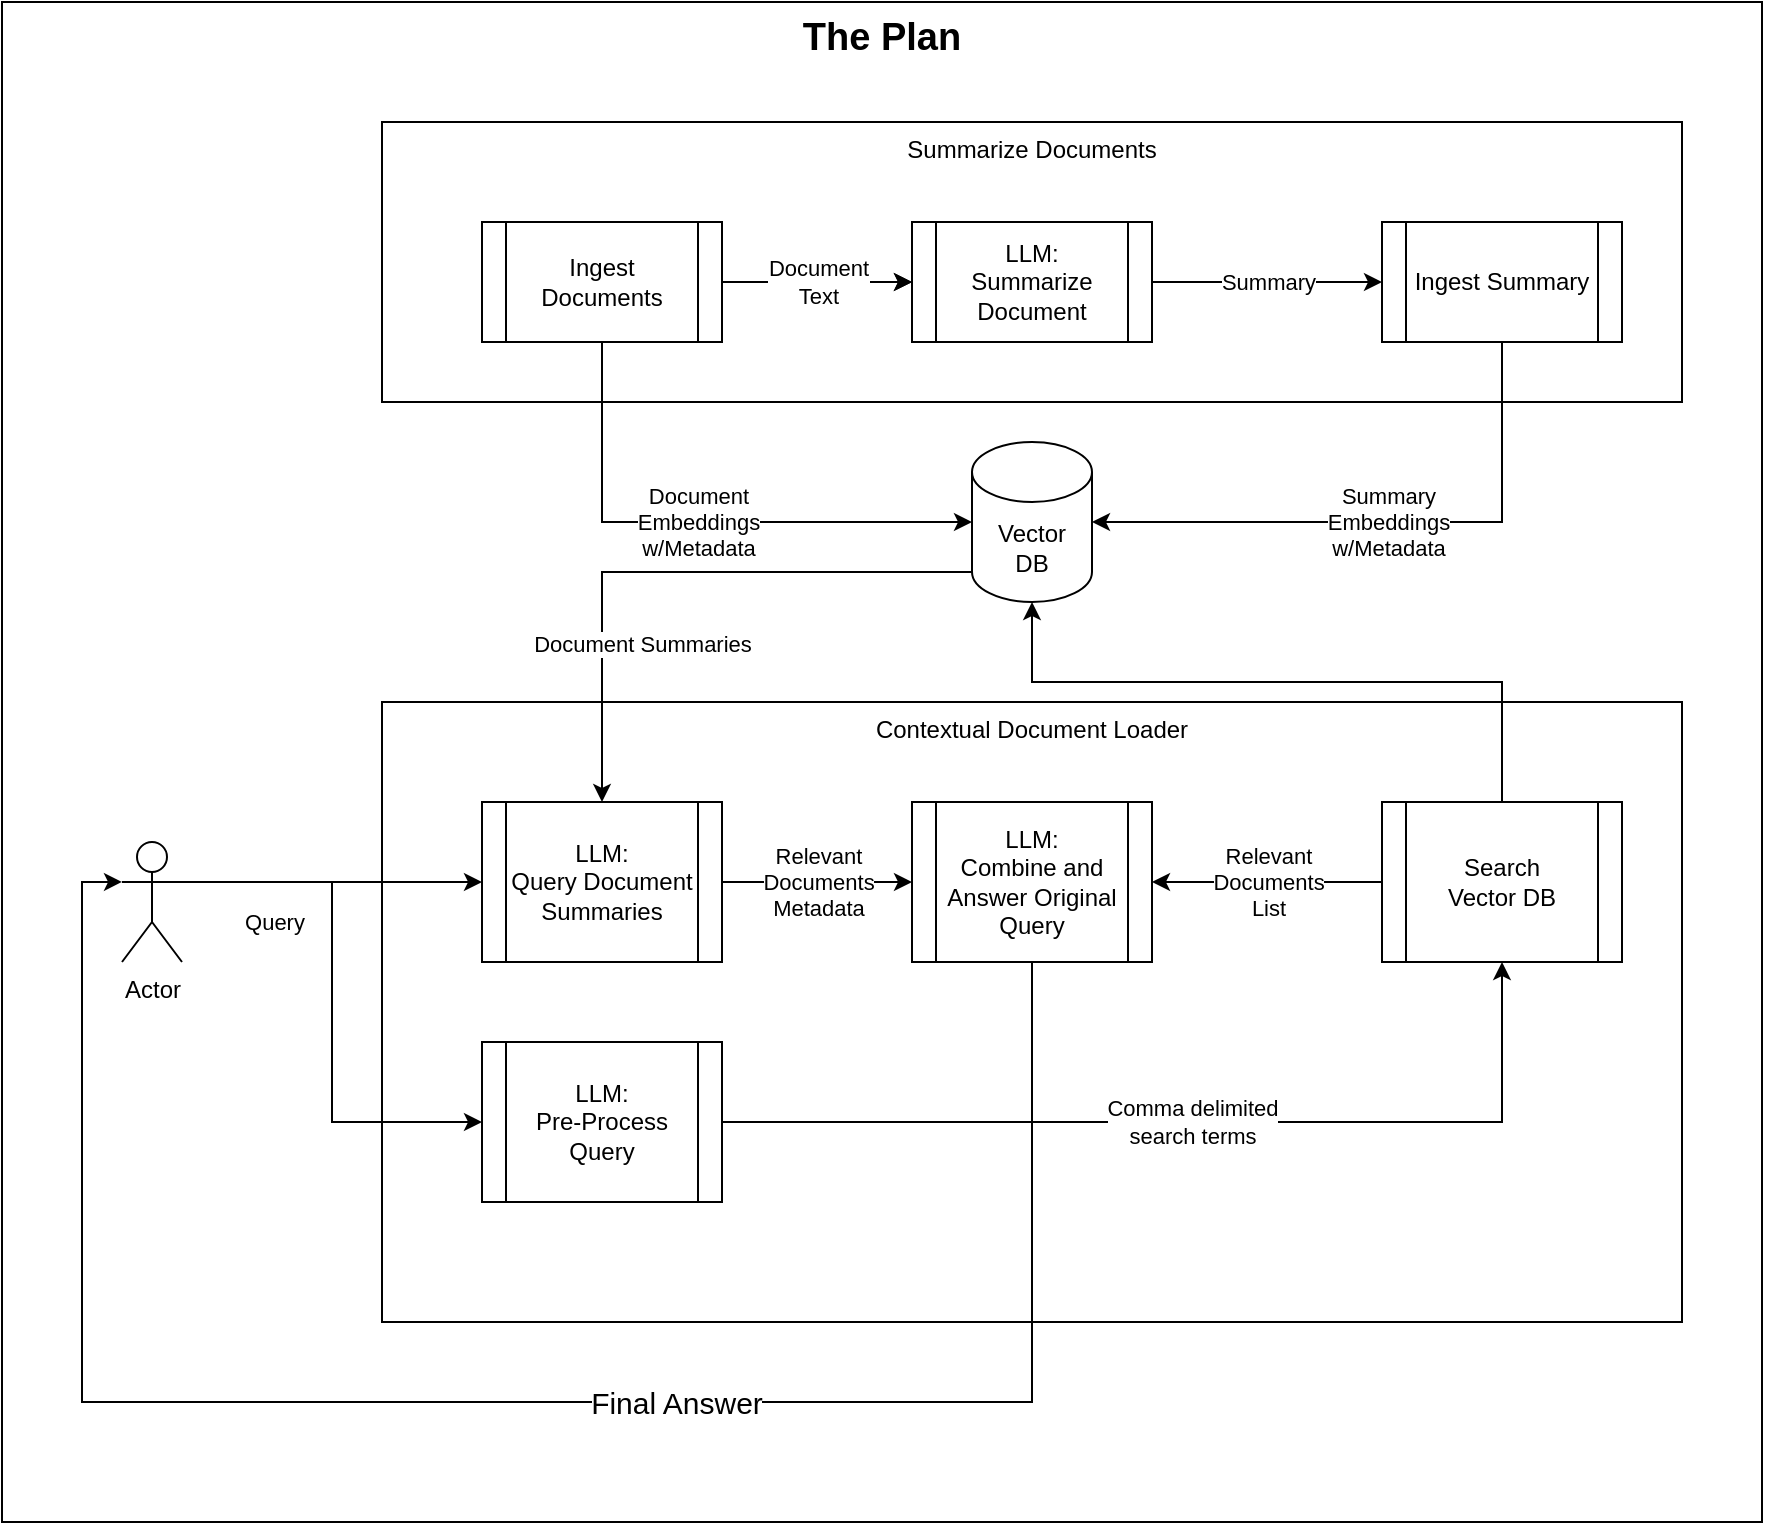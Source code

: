 <mxfile version="21.3.8" type="device">
  <diagram id="F4hewUD3S2MZrJXhegjf" name="DocTalk Process Flow">
    <mxGraphModel dx="2284" dy="788" grid="1" gridSize="10" guides="1" tooltips="1" connect="1" arrows="1" fold="1" page="1" pageScale="1" pageWidth="850" pageHeight="1100" math="0" shadow="0">
      <root>
        <mxCell id="0" />
        <mxCell id="1" parent="0" />
        <mxCell id="TebW8Ba8xhdXek9SgM_W-34" value="&lt;font style=&quot;font-size: 19px;&quot;&gt;&lt;span&gt;The Plan&lt;/span&gt;&lt;/font&gt;" style="rounded=0;whiteSpace=wrap;html=1;verticalAlign=top;fontStyle=1" parent="1" vertex="1">
          <mxGeometry x="-60" y="70" width="880" height="760" as="geometry" />
        </mxCell>
        <mxCell id="TebW8Ba8xhdXek9SgM_W-15" value="Contextual Document Loader" style="rounded=0;whiteSpace=wrap;html=1;verticalAlign=top;" parent="1" vertex="1">
          <mxGeometry x="130" y="420" width="650" height="310" as="geometry" />
        </mxCell>
        <mxCell id="TebW8Ba8xhdXek9SgM_W-1" value="Summarize Documents" style="rounded=0;whiteSpace=wrap;html=1;verticalAlign=top;" parent="1" vertex="1">
          <mxGeometry x="130" y="130" width="650" height="140" as="geometry" />
        </mxCell>
        <mxCell id="TebW8Ba8xhdXek9SgM_W-4" value="" style="edgeStyle=orthogonalEdgeStyle;rounded=0;orthogonalLoop=1;jettySize=auto;html=1;" parent="1" source="TebW8Ba8xhdXek9SgM_W-2" target="TebW8Ba8xhdXek9SgM_W-3" edge="1">
          <mxGeometry relative="1" as="geometry" />
        </mxCell>
        <mxCell id="TebW8Ba8xhdXek9SgM_W-5" value="Document&lt;br&gt;Text" style="edgeStyle=orthogonalEdgeStyle;rounded=0;orthogonalLoop=1;jettySize=auto;html=1;" parent="1" source="TebW8Ba8xhdXek9SgM_W-2" target="TebW8Ba8xhdXek9SgM_W-3" edge="1">
          <mxGeometry relative="1" as="geometry" />
        </mxCell>
        <mxCell id="TebW8Ba8xhdXek9SgM_W-9" value="Document &lt;br&gt;Embeddings&lt;br&gt;w/Metadata" style="edgeStyle=orthogonalEdgeStyle;rounded=0;orthogonalLoop=1;jettySize=auto;html=1;exitX=0.5;exitY=1;exitDx=0;exitDy=0;entryX=0;entryY=0.5;entryDx=0;entryDy=0;entryPerimeter=0;" parent="1" source="TebW8Ba8xhdXek9SgM_W-2" target="TebW8Ba8xhdXek9SgM_W-8" edge="1">
          <mxGeometry relative="1" as="geometry" />
        </mxCell>
        <mxCell id="TebW8Ba8xhdXek9SgM_W-2" value="Ingest Documents" style="shape=process;whiteSpace=wrap;html=1;backgroundOutline=1;" parent="1" vertex="1">
          <mxGeometry x="180" y="180" width="120" height="60" as="geometry" />
        </mxCell>
        <mxCell id="TebW8Ba8xhdXek9SgM_W-7" value="Summary" style="edgeStyle=orthogonalEdgeStyle;rounded=0;orthogonalLoop=1;jettySize=auto;html=1;entryX=0;entryY=0.5;entryDx=0;entryDy=0;" parent="1" source="TebW8Ba8xhdXek9SgM_W-3" target="TebW8Ba8xhdXek9SgM_W-10" edge="1">
          <mxGeometry relative="1" as="geometry">
            <mxPoint x="560" y="210" as="targetPoint" />
          </mxGeometry>
        </mxCell>
        <mxCell id="TebW8Ba8xhdXek9SgM_W-3" value="LLM:&lt;br&gt;Summarize Document" style="shape=process;whiteSpace=wrap;html=1;backgroundOutline=1;" parent="1" vertex="1">
          <mxGeometry x="395" y="180" width="120" height="60" as="geometry" />
        </mxCell>
        <mxCell id="TebW8Ba8xhdXek9SgM_W-8" value="Vector&lt;br&gt;DB" style="shape=cylinder3;whiteSpace=wrap;html=1;boundedLbl=1;backgroundOutline=1;size=15;" parent="1" vertex="1">
          <mxGeometry x="425" y="290" width="60" height="80" as="geometry" />
        </mxCell>
        <mxCell id="TebW8Ba8xhdXek9SgM_W-13" value="Summary&lt;br style=&quot;border-color: var(--border-color);&quot;&gt;Embeddings&lt;br style=&quot;border-color: var(--border-color);&quot;&gt;w/Metadata" style="edgeStyle=orthogonalEdgeStyle;rounded=0;orthogonalLoop=1;jettySize=auto;html=1;entryX=1;entryY=0.5;entryDx=0;entryDy=0;entryPerimeter=0;exitX=0.5;exitY=1;exitDx=0;exitDy=0;" parent="1" source="TebW8Ba8xhdXek9SgM_W-10" target="TebW8Ba8xhdXek9SgM_W-8" edge="1">
          <mxGeometry relative="1" as="geometry" />
        </mxCell>
        <mxCell id="TebW8Ba8xhdXek9SgM_W-10" value="Ingest Summary" style="shape=process;whiteSpace=wrap;html=1;backgroundOutline=1;" parent="1" vertex="1">
          <mxGeometry x="630" y="180" width="120" height="60" as="geometry" />
        </mxCell>
        <mxCell id="TebW8Ba8xhdXek9SgM_W-14" style="edgeStyle=orthogonalEdgeStyle;rounded=0;orthogonalLoop=1;jettySize=auto;html=1;exitX=0.5;exitY=1;exitDx=0;exitDy=0;" parent="1" source="TebW8Ba8xhdXek9SgM_W-1" target="TebW8Ba8xhdXek9SgM_W-1" edge="1">
          <mxGeometry relative="1" as="geometry" />
        </mxCell>
        <mxCell id="TebW8Ba8xhdXek9SgM_W-24" style="edgeStyle=orthogonalEdgeStyle;rounded=0;orthogonalLoop=1;jettySize=auto;html=1;entryX=0;entryY=0.5;entryDx=0;entryDy=0;exitX=1;exitY=0.333;exitDx=0;exitDy=0;exitPerimeter=0;" parent="1" source="TebW8Ba8xhdXek9SgM_W-17" target="TebW8Ba8xhdXek9SgM_W-22" edge="1">
          <mxGeometry relative="1" as="geometry" />
        </mxCell>
        <mxCell id="TebW8Ba8xhdXek9SgM_W-17" value="Actor" style="shape=umlActor;verticalLabelPosition=bottom;verticalAlign=top;html=1;outlineConnect=0;" parent="1" vertex="1">
          <mxGeometry y="490" width="30" height="60" as="geometry" />
        </mxCell>
        <mxCell id="TebW8Ba8xhdXek9SgM_W-21" value="Comma delimited &lt;br&gt;search terms" style="edgeStyle=orthogonalEdgeStyle;rounded=0;orthogonalLoop=1;jettySize=auto;html=1;exitX=1;exitY=0.5;exitDx=0;exitDy=0;" parent="1" source="TebW8Ba8xhdXek9SgM_W-22" target="TebW8Ba8xhdXek9SgM_W-20" edge="1">
          <mxGeometry relative="1" as="geometry" />
        </mxCell>
        <mxCell id="TebW8Ba8xhdXek9SgM_W-30" value="Relevant&lt;br&gt;Documents&lt;br&gt;Metadata" style="edgeStyle=orthogonalEdgeStyle;rounded=0;orthogonalLoop=1;jettySize=auto;html=1;entryX=0;entryY=0.5;entryDx=0;entryDy=0;" parent="1" source="TebW8Ba8xhdXek9SgM_W-19" target="TebW8Ba8xhdXek9SgM_W-28" edge="1">
          <mxGeometry relative="1" as="geometry" />
        </mxCell>
        <mxCell id="TebW8Ba8xhdXek9SgM_W-19" value="LLM:&lt;br&gt;Query Document Summaries" style="shape=process;whiteSpace=wrap;html=1;backgroundOutline=1;" parent="1" vertex="1">
          <mxGeometry x="180" y="470" width="120" height="80" as="geometry" />
        </mxCell>
        <mxCell id="TebW8Ba8xhdXek9SgM_W-25" style="edgeStyle=orthogonalEdgeStyle;rounded=0;orthogonalLoop=1;jettySize=auto;html=1;entryX=0.5;entryY=1;entryDx=0;entryDy=0;entryPerimeter=0;exitX=0.5;exitY=0;exitDx=0;exitDy=0;" parent="1" source="TebW8Ba8xhdXek9SgM_W-20" target="TebW8Ba8xhdXek9SgM_W-8" edge="1">
          <mxGeometry relative="1" as="geometry">
            <Array as="points">
              <mxPoint x="630" y="410" />
              <mxPoint x="420" y="410" />
            </Array>
          </mxGeometry>
        </mxCell>
        <mxCell id="TebW8Ba8xhdXek9SgM_W-29" value="Relevant&lt;br&gt;Documents&lt;br&gt;List" style="edgeStyle=orthogonalEdgeStyle;rounded=0;orthogonalLoop=1;jettySize=auto;html=1;" parent="1" source="TebW8Ba8xhdXek9SgM_W-20" target="TebW8Ba8xhdXek9SgM_W-28" edge="1">
          <mxGeometry relative="1" as="geometry" />
        </mxCell>
        <mxCell id="TebW8Ba8xhdXek9SgM_W-20" value="Search &lt;br&gt;Vector DB" style="shape=process;whiteSpace=wrap;html=1;backgroundOutline=1;" parent="1" vertex="1">
          <mxGeometry x="630" y="470" width="120" height="80" as="geometry" />
        </mxCell>
        <mxCell id="TebW8Ba8xhdXek9SgM_W-22" value="LLM:&lt;br style=&quot;border-color: var(--border-color);&quot;&gt;Pre-Process Query" style="shape=process;whiteSpace=wrap;html=1;backgroundOutline=1;" parent="1" vertex="1">
          <mxGeometry x="180" y="590" width="120" height="80" as="geometry" />
        </mxCell>
        <mxCell id="TebW8Ba8xhdXek9SgM_W-18" value="Query" style="edgeStyle=orthogonalEdgeStyle;rounded=0;orthogonalLoop=1;jettySize=auto;html=1;entryX=0;entryY=0.5;entryDx=0;entryDy=0;exitX=1;exitY=0.333;exitDx=0;exitDy=0;exitPerimeter=0;" parent="1" source="TebW8Ba8xhdXek9SgM_W-17" target="TebW8Ba8xhdXek9SgM_W-19" edge="1">
          <mxGeometry x="-0.385" y="-20" relative="1" as="geometry">
            <mxPoint as="offset" />
          </mxGeometry>
        </mxCell>
        <mxCell id="TebW8Ba8xhdXek9SgM_W-27" value="Document Summaries" style="edgeStyle=orthogonalEdgeStyle;rounded=0;orthogonalLoop=1;jettySize=auto;html=1;exitX=0;exitY=1;exitDx=0;exitDy=-15;exitPerimeter=0;entryX=0.5;entryY=0;entryDx=0;entryDy=0;" parent="1" source="TebW8Ba8xhdXek9SgM_W-8" target="TebW8Ba8xhdXek9SgM_W-19" edge="1">
          <mxGeometry x="0.472" y="20" relative="1" as="geometry">
            <mxPoint as="offset" />
          </mxGeometry>
        </mxCell>
        <mxCell id="TebW8Ba8xhdXek9SgM_W-31" style="edgeStyle=orthogonalEdgeStyle;rounded=0;orthogonalLoop=1;jettySize=auto;html=1;entryX=0;entryY=0.333;entryDx=0;entryDy=0;entryPerimeter=0;" parent="1" source="TebW8Ba8xhdXek9SgM_W-28" target="TebW8Ba8xhdXek9SgM_W-17" edge="1">
          <mxGeometry relative="1" as="geometry">
            <mxPoint x="-10" y="510" as="targetPoint" />
            <Array as="points">
              <mxPoint x="455" y="770" />
              <mxPoint x="-20" y="770" />
              <mxPoint x="-20" y="510" />
            </Array>
          </mxGeometry>
        </mxCell>
        <mxCell id="TebW8Ba8xhdXek9SgM_W-32" value="&lt;font style=&quot;font-size: 15px;&quot;&gt;Final Answer&lt;/font&gt;" style="edgeLabel;html=1;align=center;verticalAlign=middle;resizable=0;points=[];" parent="TebW8Ba8xhdXek9SgM_W-31" vertex="1" connectable="0">
          <mxGeometry x="-0.184" relative="1" as="geometry">
            <mxPoint as="offset" />
          </mxGeometry>
        </mxCell>
        <mxCell id="TebW8Ba8xhdXek9SgM_W-28" value="LLM:&lt;br&gt;Combine and Answer Original Query" style="shape=process;whiteSpace=wrap;html=1;backgroundOutline=1;" parent="1" vertex="1">
          <mxGeometry x="395" y="470" width="120" height="80" as="geometry" />
        </mxCell>
      </root>
    </mxGraphModel>
  </diagram>
</mxfile>
